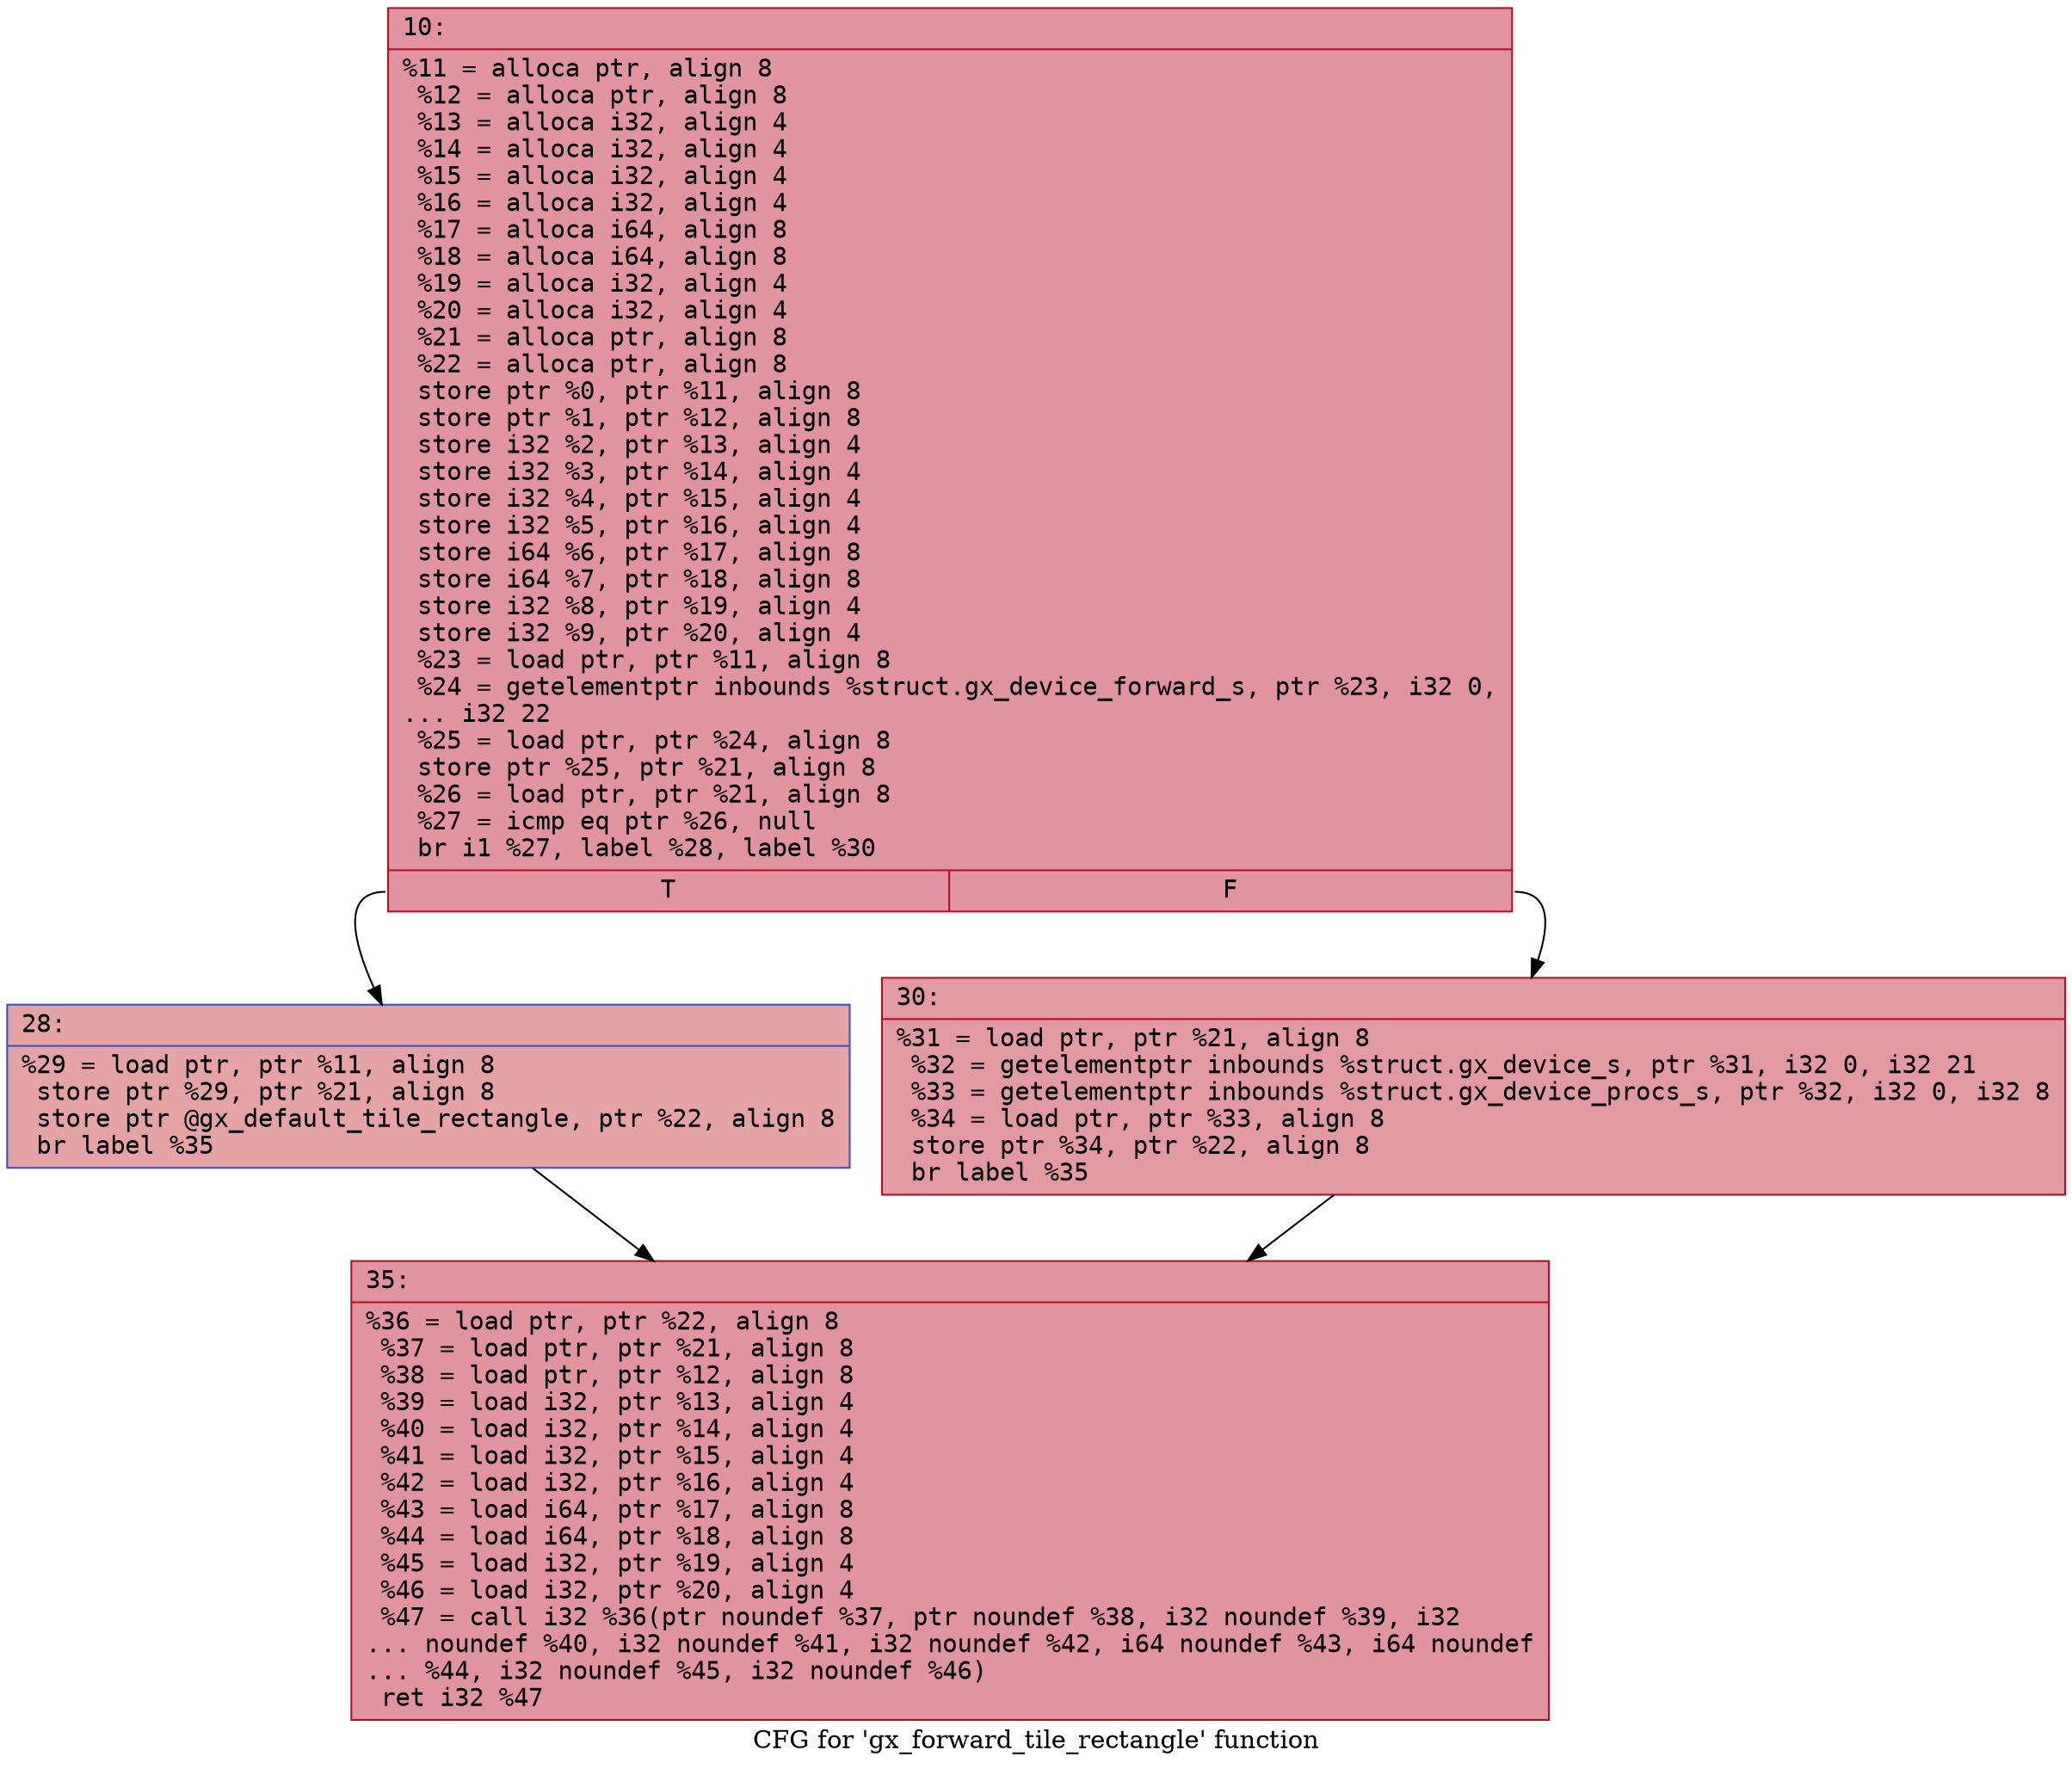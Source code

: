 digraph "CFG for 'gx_forward_tile_rectangle' function" {
	label="CFG for 'gx_forward_tile_rectangle' function";

	Node0x600003d9dc20 [shape=record,color="#b70d28ff", style=filled, fillcolor="#b70d2870" fontname="Courier",label="{10:\l|  %11 = alloca ptr, align 8\l  %12 = alloca ptr, align 8\l  %13 = alloca i32, align 4\l  %14 = alloca i32, align 4\l  %15 = alloca i32, align 4\l  %16 = alloca i32, align 4\l  %17 = alloca i64, align 8\l  %18 = alloca i64, align 8\l  %19 = alloca i32, align 4\l  %20 = alloca i32, align 4\l  %21 = alloca ptr, align 8\l  %22 = alloca ptr, align 8\l  store ptr %0, ptr %11, align 8\l  store ptr %1, ptr %12, align 8\l  store i32 %2, ptr %13, align 4\l  store i32 %3, ptr %14, align 4\l  store i32 %4, ptr %15, align 4\l  store i32 %5, ptr %16, align 4\l  store i64 %6, ptr %17, align 8\l  store i64 %7, ptr %18, align 8\l  store i32 %8, ptr %19, align 4\l  store i32 %9, ptr %20, align 4\l  %23 = load ptr, ptr %11, align 8\l  %24 = getelementptr inbounds %struct.gx_device_forward_s, ptr %23, i32 0,\l... i32 22\l  %25 = load ptr, ptr %24, align 8\l  store ptr %25, ptr %21, align 8\l  %26 = load ptr, ptr %21, align 8\l  %27 = icmp eq ptr %26, null\l  br i1 %27, label %28, label %30\l|{<s0>T|<s1>F}}"];
	Node0x600003d9dc20:s0 -> Node0x600003d9dc70[tooltip="10 -> 28\nProbability 37.50%" ];
	Node0x600003d9dc20:s1 -> Node0x600003d9dcc0[tooltip="10 -> 30\nProbability 62.50%" ];
	Node0x600003d9dc70 [shape=record,color="#3d50c3ff", style=filled, fillcolor="#c32e3170" fontname="Courier",label="{28:\l|  %29 = load ptr, ptr %11, align 8\l  store ptr %29, ptr %21, align 8\l  store ptr @gx_default_tile_rectangle, ptr %22, align 8\l  br label %35\l}"];
	Node0x600003d9dc70 -> Node0x600003d9dd10[tooltip="28 -> 35\nProbability 100.00%" ];
	Node0x600003d9dcc0 [shape=record,color="#b70d28ff", style=filled, fillcolor="#bb1b2c70" fontname="Courier",label="{30:\l|  %31 = load ptr, ptr %21, align 8\l  %32 = getelementptr inbounds %struct.gx_device_s, ptr %31, i32 0, i32 21\l  %33 = getelementptr inbounds %struct.gx_device_procs_s, ptr %32, i32 0, i32 8\l  %34 = load ptr, ptr %33, align 8\l  store ptr %34, ptr %22, align 8\l  br label %35\l}"];
	Node0x600003d9dcc0 -> Node0x600003d9dd10[tooltip="30 -> 35\nProbability 100.00%" ];
	Node0x600003d9dd10 [shape=record,color="#b70d28ff", style=filled, fillcolor="#b70d2870" fontname="Courier",label="{35:\l|  %36 = load ptr, ptr %22, align 8\l  %37 = load ptr, ptr %21, align 8\l  %38 = load ptr, ptr %12, align 8\l  %39 = load i32, ptr %13, align 4\l  %40 = load i32, ptr %14, align 4\l  %41 = load i32, ptr %15, align 4\l  %42 = load i32, ptr %16, align 4\l  %43 = load i64, ptr %17, align 8\l  %44 = load i64, ptr %18, align 8\l  %45 = load i32, ptr %19, align 4\l  %46 = load i32, ptr %20, align 4\l  %47 = call i32 %36(ptr noundef %37, ptr noundef %38, i32 noundef %39, i32\l... noundef %40, i32 noundef %41, i32 noundef %42, i64 noundef %43, i64 noundef\l... %44, i32 noundef %45, i32 noundef %46)\l  ret i32 %47\l}"];
}
